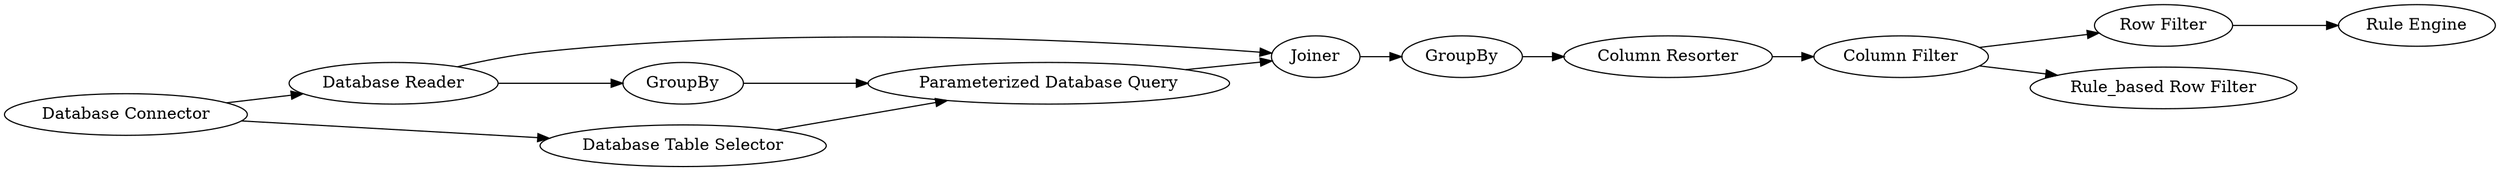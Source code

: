 digraph {
	1 [label="Database Connector"]
	2 [label="Database Reader"]
	3 [label="Database Table Selector"]
	4 [label="Parameterized Database Query"]
	5 [label=GroupBy]
	6 [label=Joiner]
	7 [label=GroupBy]
	8 [label="Column Resorter"]
	9 [label="Column Filter"]
	10 [label="Row Filter"]
	11 [label="Rule_based Row Filter"]
	12 [label="Rule Engine"]
	1 -> 3
	1 -> 2
	2 -> 6
	2 -> 5
	3 -> 4
	4 -> 6
	5 -> 4
	6 -> 7
	7 -> 8
	8 -> 9
	9 -> 11
	9 -> 10
	10 -> 12
	rankdir=LR
}
